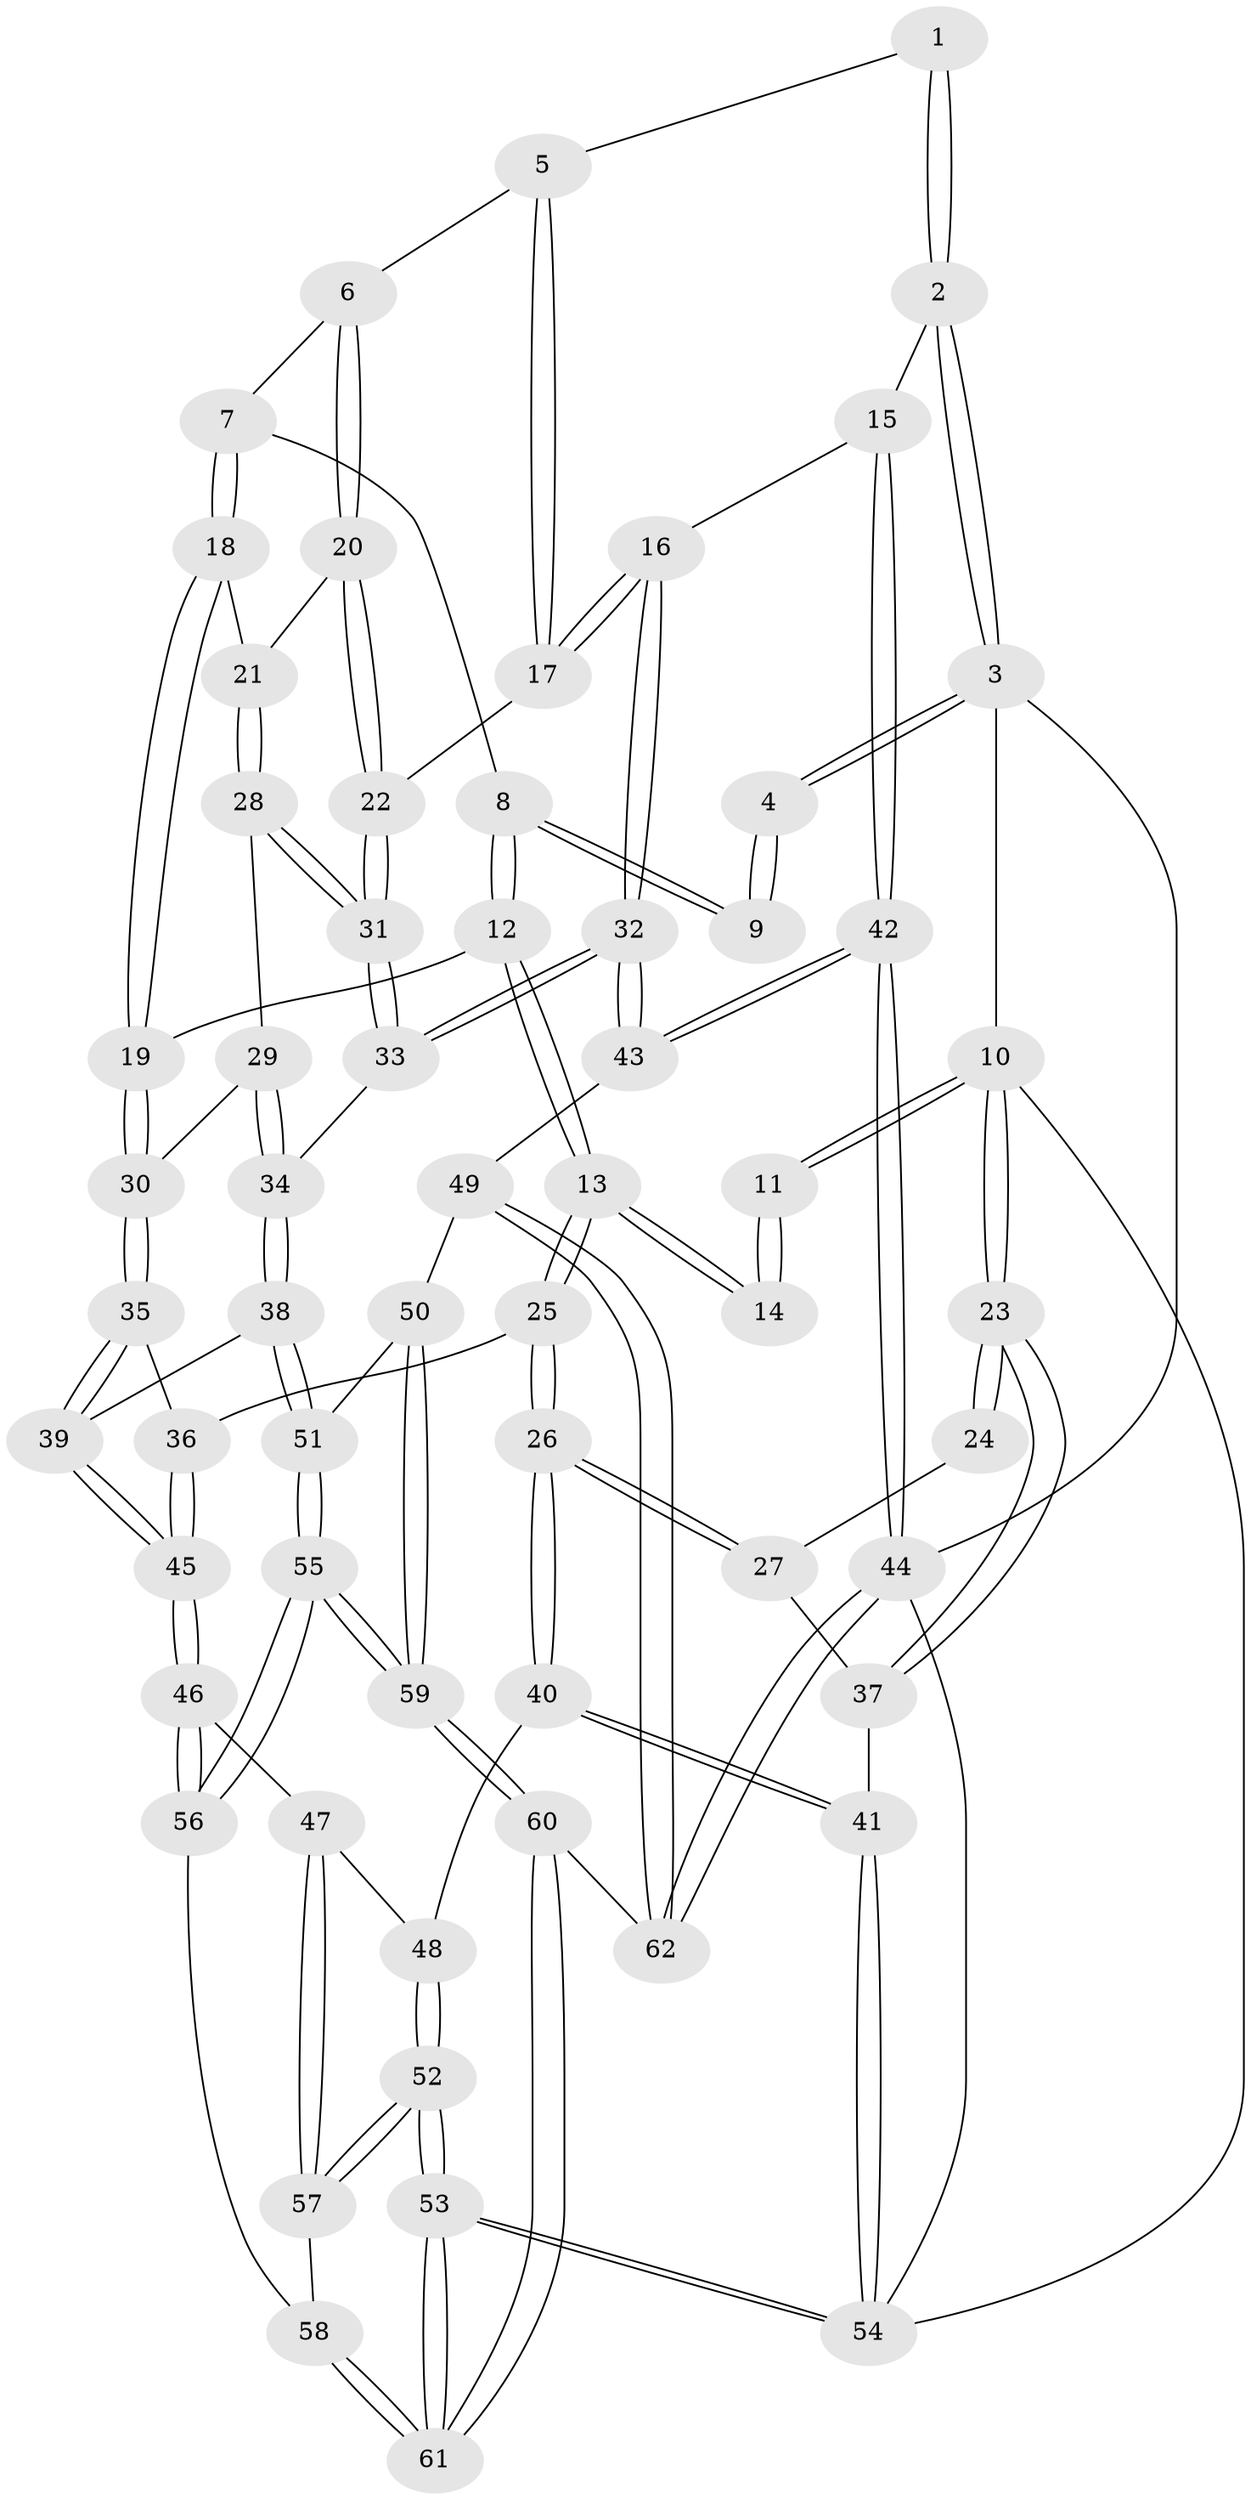 // Generated by graph-tools (version 1.1) at 2025/11/02/27/25 16:11:57]
// undirected, 62 vertices, 152 edges
graph export_dot {
graph [start="1"]
  node [color=gray90,style=filled];
  1 [pos="+0.8777180615409451+0.10991069308632594"];
  2 [pos="+1+0.17174114552557387"];
  3 [pos="+1+0"];
  4 [pos="+0.8452202432059788+0"];
  5 [pos="+0.7967164687871255+0.116927413259489"];
  6 [pos="+0.7603401677758722+0.10761319616965341"];
  7 [pos="+0.5481064496755105+0"];
  8 [pos="+0.5462927402380224+0"];
  9 [pos="+0.526829805075799+0"];
  10 [pos="+0+0"];
  11 [pos="+0.35190801533644034+0"];
  12 [pos="+0.3624654327166739+0.35585879805225795"];
  13 [pos="+0.32204783195111014+0.35948934540299665"];
  14 [pos="+0.20147700504666768+0.17571982813291329"];
  15 [pos="+1+0.2971369145273264"];
  16 [pos="+0.9218041363786142+0.34970528214121666"];
  17 [pos="+0.8566736069742487+0.32985027932990224"];
  18 [pos="+0.5843874954602614+0.26355314933802254"];
  19 [pos="+0.41241983194623133+0.3682035245816298"];
  20 [pos="+0.7158780399805689+0.29049073538636494"];
  21 [pos="+0.6608433198139169+0.3110507316822528"];
  22 [pos="+0.8487458076058726+0.33002322140036583"];
  23 [pos="+0+0"];
  24 [pos="+0.16493702137201435+0.18302891346826178"];
  25 [pos="+0.24505028366604806+0.46732281814980736"];
  26 [pos="+0.22860573492224456+0.47724835665769627"];
  27 [pos="+0+0.32708485253315267"];
  28 [pos="+0.6572389239643762+0.4004827437166709"];
  29 [pos="+0.5950625799062588+0.4429284864525341"];
  30 [pos="+0.504557144808672+0.46843148120835254"];
  31 [pos="+0.7197379309066784+0.45481074865282006"];
  32 [pos="+0.815156266620069+0.5495099917670794"];
  33 [pos="+0.7471868338272338+0.523533744791592"];
  34 [pos="+0.6691092780227361+0.5651323742514587"];
  35 [pos="+0.511031485178109+0.5654169609286391"];
  36 [pos="+0.28070364277679494+0.5016583214871565"];
  37 [pos="+0+0.33351644803711245"];
  38 [pos="+0.5736007620190497+0.6617862250029612"];
  39 [pos="+0.5223640885942636+0.6450040363887414"];
  40 [pos="+0.1748551020803494+0.5850799264903348"];
  41 [pos="+0+0.5586083602892863"];
  42 [pos="+1+0.7756947405999614"];
  43 [pos="+0.936079091629441+0.7525984211858479"];
  44 [pos="+1+1"];
  45 [pos="+0.4431020242571456+0.6802156199664046"];
  46 [pos="+0.40244782597244644+0.7269627891771135"];
  47 [pos="+0.3282547705002105+0.7354849515240484"];
  48 [pos="+0.17933272101598202+0.6300961679693652"];
  49 [pos="+0.8693580962590906+0.7802944743103319"];
  50 [pos="+0.8333450941212708+0.7794379544887822"];
  51 [pos="+0.6448387318139438+0.7427538995065949"];
  52 [pos="+0+1"];
  53 [pos="+0+1"];
  54 [pos="+0+1"];
  55 [pos="+0.5298144919762916+0.9667435848684582"];
  56 [pos="+0.4395690174399433+0.8796132542642184"];
  57 [pos="+0.21937649807433127+0.8770529376696299"];
  58 [pos="+0.41153713563206956+0.8869825169448827"];
  59 [pos="+0.5474409025132392+1"];
  60 [pos="+0.5594045699117648+1"];
  61 [pos="+0+1"];
  62 [pos="+0.6865674917619831+1"];
  1 -- 2;
  1 -- 2;
  1 -- 5;
  2 -- 3;
  2 -- 3;
  2 -- 15;
  3 -- 4;
  3 -- 4;
  3 -- 10;
  3 -- 44;
  4 -- 9;
  4 -- 9;
  5 -- 6;
  5 -- 17;
  5 -- 17;
  6 -- 7;
  6 -- 20;
  6 -- 20;
  7 -- 8;
  7 -- 18;
  7 -- 18;
  8 -- 9;
  8 -- 9;
  8 -- 12;
  8 -- 12;
  10 -- 11;
  10 -- 11;
  10 -- 23;
  10 -- 23;
  10 -- 54;
  11 -- 14;
  11 -- 14;
  12 -- 13;
  12 -- 13;
  12 -- 19;
  13 -- 14;
  13 -- 14;
  13 -- 25;
  13 -- 25;
  15 -- 16;
  15 -- 42;
  15 -- 42;
  16 -- 17;
  16 -- 17;
  16 -- 32;
  16 -- 32;
  17 -- 22;
  18 -- 19;
  18 -- 19;
  18 -- 21;
  19 -- 30;
  19 -- 30;
  20 -- 21;
  20 -- 22;
  20 -- 22;
  21 -- 28;
  21 -- 28;
  22 -- 31;
  22 -- 31;
  23 -- 24;
  23 -- 24;
  23 -- 37;
  23 -- 37;
  24 -- 27;
  25 -- 26;
  25 -- 26;
  25 -- 36;
  26 -- 27;
  26 -- 27;
  26 -- 40;
  26 -- 40;
  27 -- 37;
  28 -- 29;
  28 -- 31;
  28 -- 31;
  29 -- 30;
  29 -- 34;
  29 -- 34;
  30 -- 35;
  30 -- 35;
  31 -- 33;
  31 -- 33;
  32 -- 33;
  32 -- 33;
  32 -- 43;
  32 -- 43;
  33 -- 34;
  34 -- 38;
  34 -- 38;
  35 -- 36;
  35 -- 39;
  35 -- 39;
  36 -- 45;
  36 -- 45;
  37 -- 41;
  38 -- 39;
  38 -- 51;
  38 -- 51;
  39 -- 45;
  39 -- 45;
  40 -- 41;
  40 -- 41;
  40 -- 48;
  41 -- 54;
  41 -- 54;
  42 -- 43;
  42 -- 43;
  42 -- 44;
  42 -- 44;
  43 -- 49;
  44 -- 62;
  44 -- 62;
  44 -- 54;
  45 -- 46;
  45 -- 46;
  46 -- 47;
  46 -- 56;
  46 -- 56;
  47 -- 48;
  47 -- 57;
  47 -- 57;
  48 -- 52;
  48 -- 52;
  49 -- 50;
  49 -- 62;
  49 -- 62;
  50 -- 51;
  50 -- 59;
  50 -- 59;
  51 -- 55;
  51 -- 55;
  52 -- 53;
  52 -- 53;
  52 -- 57;
  52 -- 57;
  53 -- 54;
  53 -- 54;
  53 -- 61;
  53 -- 61;
  55 -- 56;
  55 -- 56;
  55 -- 59;
  55 -- 59;
  56 -- 58;
  57 -- 58;
  58 -- 61;
  58 -- 61;
  59 -- 60;
  59 -- 60;
  60 -- 61;
  60 -- 61;
  60 -- 62;
}
